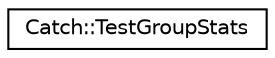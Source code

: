 digraph "Graphical Class Hierarchy"
{
  edge [fontname="Helvetica",fontsize="10",labelfontname="Helvetica",labelfontsize="10"];
  node [fontname="Helvetica",fontsize="10",shape=record];
  rankdir="LR";
  Node1 [label="Catch::TestGroupStats",height=0.2,width=0.4,color="black", fillcolor="white", style="filled",URL="$d1/d55/structCatch_1_1TestGroupStats.html"];
}
